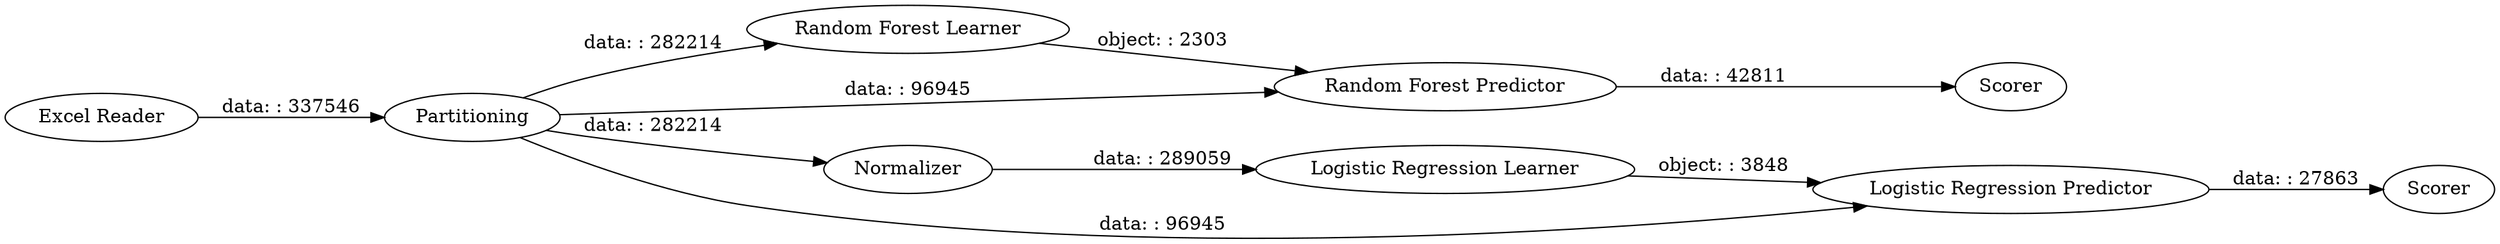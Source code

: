 digraph {
	"-139605440971250971_2" [label=Partitioning]
	"-139605440971250971_4" [label="Random Forest Learner"]
	"-139605440971250971_3" [label="Logistic Regression Learner"]
	"-139605440971250971_8" [label=Scorer]
	"-139605440971250971_5" [label=Normalizer]
	"-139605440971250971_1" [label="Excel Reader"]
	"-139605440971250971_6" [label="Random Forest Predictor"]
	"-139605440971250971_9" [label=Scorer]
	"-139605440971250971_7" [label="Logistic Regression Predictor"]
	"-139605440971250971_5" -> "-139605440971250971_3" [label="data: : 289059"]
	"-139605440971250971_2" -> "-139605440971250971_4" [label="data: : 282214"]
	"-139605440971250971_4" -> "-139605440971250971_6" [label="object: : 2303"]
	"-139605440971250971_2" -> "-139605440971250971_6" [label="data: : 96945"]
	"-139605440971250971_1" -> "-139605440971250971_2" [label="data: : 337546"]
	"-139605440971250971_3" -> "-139605440971250971_7" [label="object: : 3848"]
	"-139605440971250971_2" -> "-139605440971250971_7" [label="data: : 96945"]
	"-139605440971250971_2" -> "-139605440971250971_5" [label="data: : 282214"]
	"-139605440971250971_7" -> "-139605440971250971_9" [label="data: : 27863"]
	"-139605440971250971_6" -> "-139605440971250971_8" [label="data: : 42811"]
	rankdir=LR
}

